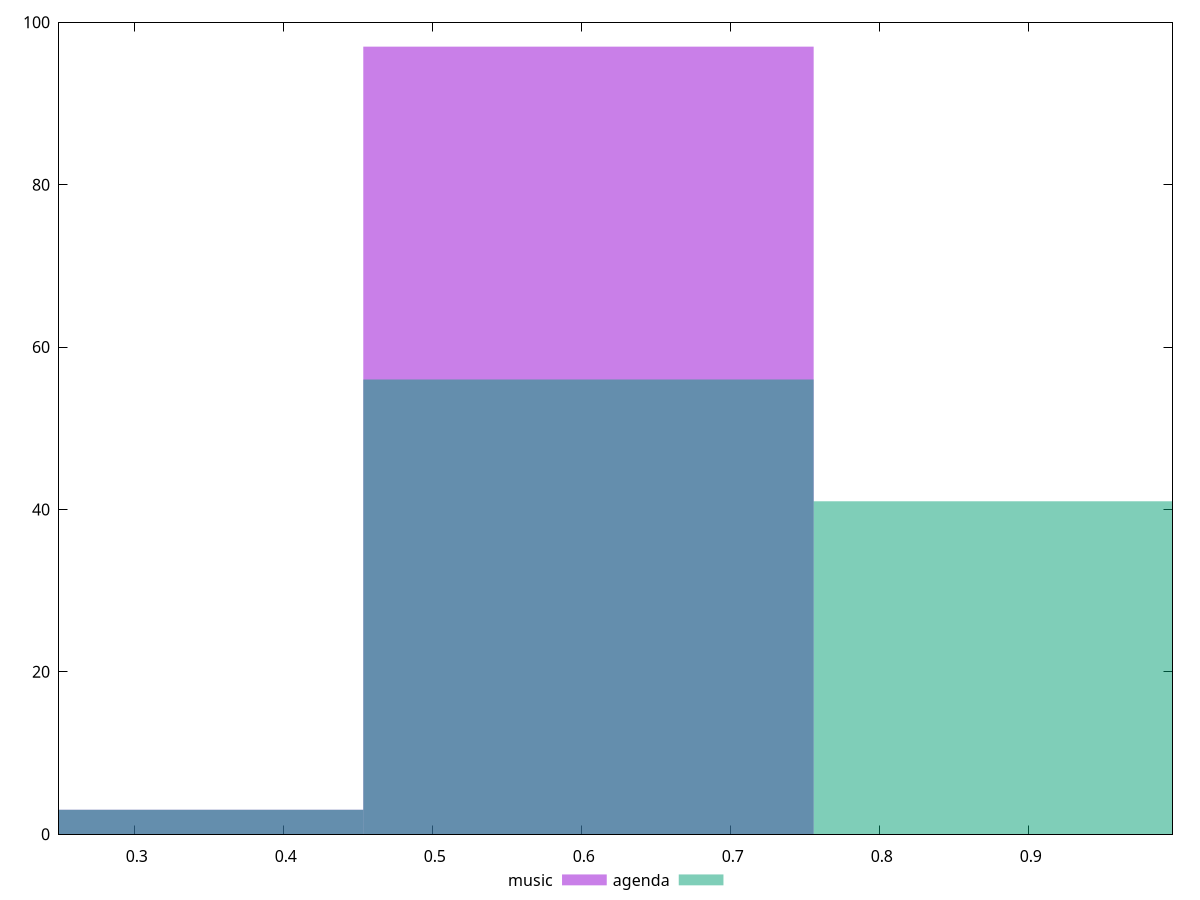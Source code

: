 reset

$music <<EOF
0.6044666487264493 97
0.30223332436322464 3
EOF

$agenda <<EOF
0.30223332436322464 3
0.6044666487264493 56
0.9066999730896739 41
EOF

set key outside below
set boxwidth 0.30223332436322464
set xrange [0.24914923492488072:0.9963951643549659]
set yrange [0:100]
set trange [0:100]
set style fill transparent solid 0.5 noborder
set terminal svg size 640, 500 enhanced background rgb 'white'
set output "reports/report_00027_2021-02-24T12-40-31.850Z/meta/pScore/comparison/histogram/0_vs_1.svg"

plot $music title "music" with boxes, \
     $agenda title "agenda" with boxes

reset

